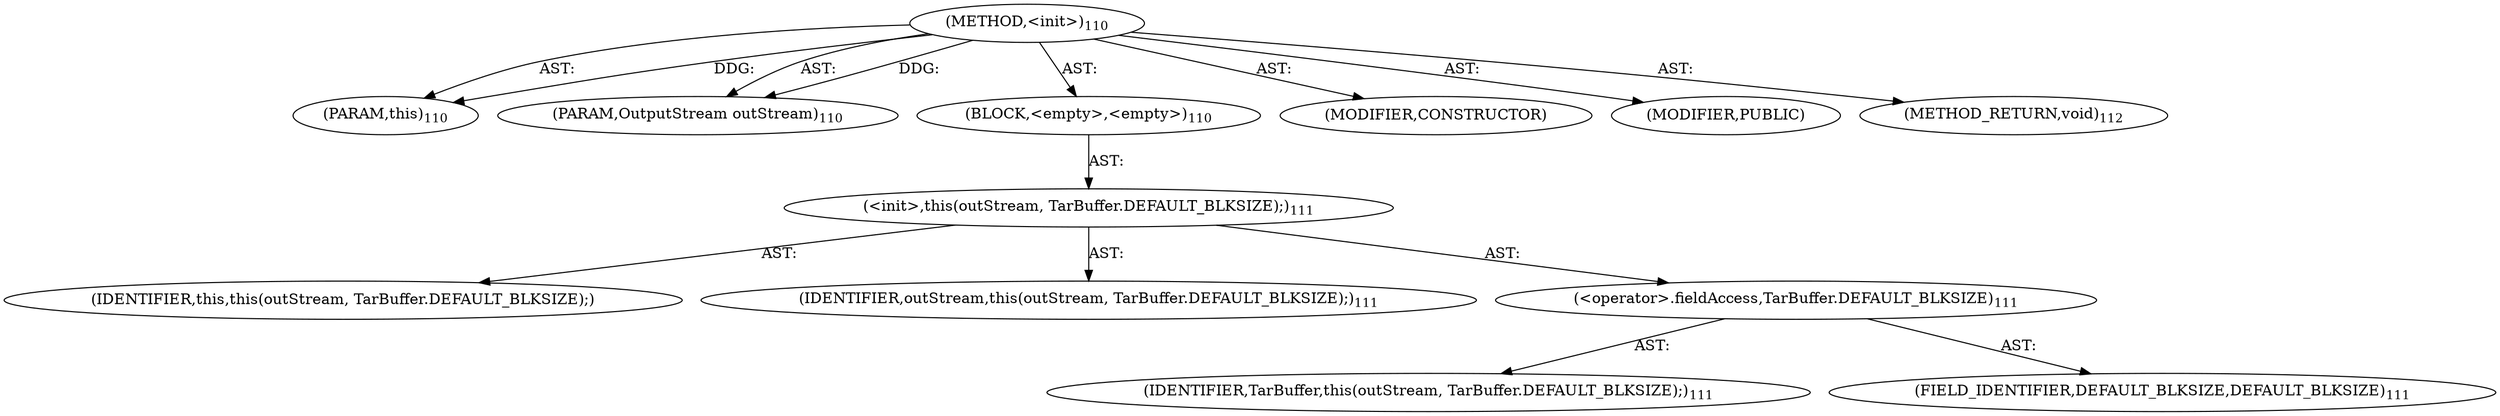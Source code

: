 digraph "&lt;init&gt;" {  
"111669149699" [label = <(METHOD,&lt;init&gt;)<SUB>110</SUB>> ]
"115964117010" [label = <(PARAM,this)<SUB>110</SUB>> ]
"115964117016" [label = <(PARAM,OutputStream outStream)<SUB>110</SUB>> ]
"25769803779" [label = <(BLOCK,&lt;empty&gt;,&lt;empty&gt;)<SUB>110</SUB>> ]
"30064771076" [label = <(&lt;init&gt;,this(outStream, TarBuffer.DEFAULT_BLKSIZE);)<SUB>111</SUB>> ]
"68719476845" [label = <(IDENTIFIER,this,this(outStream, TarBuffer.DEFAULT_BLKSIZE);)> ]
"68719476855" [label = <(IDENTIFIER,outStream,this(outStream, TarBuffer.DEFAULT_BLKSIZE);)<SUB>111</SUB>> ]
"30064771077" [label = <(&lt;operator&gt;.fieldAccess,TarBuffer.DEFAULT_BLKSIZE)<SUB>111</SUB>> ]
"68719476856" [label = <(IDENTIFIER,TarBuffer,this(outStream, TarBuffer.DEFAULT_BLKSIZE);)<SUB>111</SUB>> ]
"55834574850" [label = <(FIELD_IDENTIFIER,DEFAULT_BLKSIZE,DEFAULT_BLKSIZE)<SUB>111</SUB>> ]
"133143986195" [label = <(MODIFIER,CONSTRUCTOR)> ]
"133143986196" [label = <(MODIFIER,PUBLIC)> ]
"128849018883" [label = <(METHOD_RETURN,void)<SUB>112</SUB>> ]
  "111669149699" -> "115964117010"  [ label = "AST: "] 
  "111669149699" -> "115964117016"  [ label = "AST: "] 
  "111669149699" -> "25769803779"  [ label = "AST: "] 
  "111669149699" -> "133143986195"  [ label = "AST: "] 
  "111669149699" -> "133143986196"  [ label = "AST: "] 
  "111669149699" -> "128849018883"  [ label = "AST: "] 
  "25769803779" -> "30064771076"  [ label = "AST: "] 
  "30064771076" -> "68719476845"  [ label = "AST: "] 
  "30064771076" -> "68719476855"  [ label = "AST: "] 
  "30064771076" -> "30064771077"  [ label = "AST: "] 
  "30064771077" -> "68719476856"  [ label = "AST: "] 
  "30064771077" -> "55834574850"  [ label = "AST: "] 
  "111669149699" -> "115964117010"  [ label = "DDG: "] 
  "111669149699" -> "115964117016"  [ label = "DDG: "] 
}
